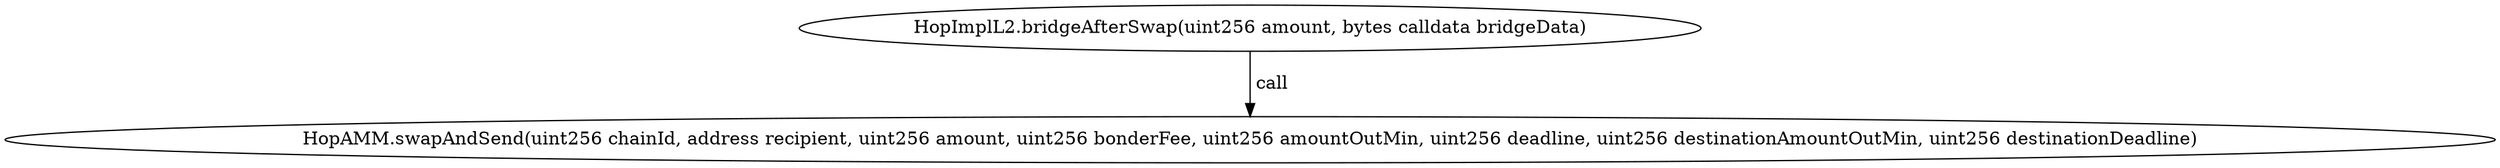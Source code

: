 digraph "" {
	graph [bb="0,0,1623.3,124.8"];
	node [label="\N"];
	"HopImplL2.bridgeAfterSwap(uint256 amount, bytes calldata bridgeData)"	 [height=0.5,
		pos="811.64,106.8",
		width=8.2175];
	"HopAMM.swapAndSend(uint256 chainId, address recipient, uint256 amount, uint256 bonderFee, uint256 amountOutMin, uint256 deadline, \
uint256 destinationAmountOutMin, uint256 destinationDeadline)"	 [height=0.5,
		pos="811.64,18",
		width=22.545];
	"HopImplL2.bridgeAfterSwap(uint256 amount, bytes calldata bridgeData)" -> "HopAMM.swapAndSend(uint256 chainId, address recipient, uint256 amount, uint256 bonderFee, uint256 amountOutMin, uint256 deadline, \
uint256 destinationAmountOutMin, uint256 destinationDeadline)" [key=call,
	label=" call",
	lp="823.49,62.4",
	pos="e,811.64,36.072 811.64,88.401 811.64,76.295 811.64,60.208 811.64,46.467"];
}
